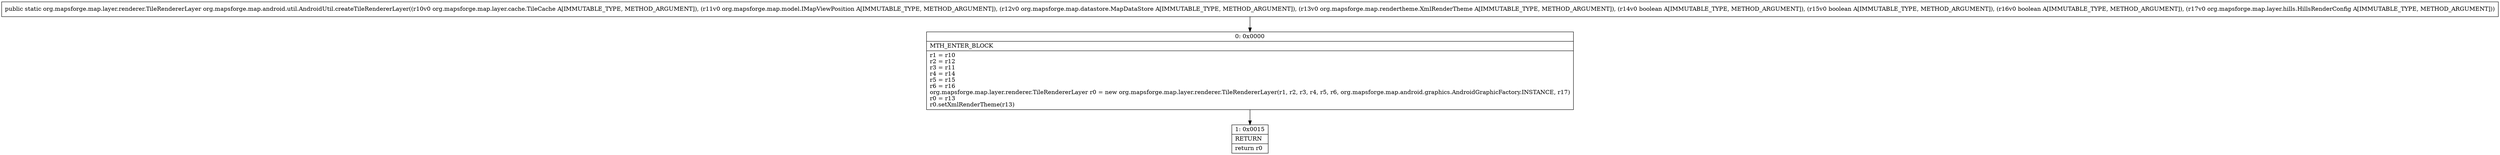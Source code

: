 digraph "CFG fororg.mapsforge.map.android.util.AndroidUtil.createTileRendererLayer(Lorg\/mapsforge\/map\/layer\/cache\/TileCache;Lorg\/mapsforge\/map\/model\/IMapViewPosition;Lorg\/mapsforge\/map\/datastore\/MapDataStore;Lorg\/mapsforge\/map\/rendertheme\/XmlRenderTheme;ZZZLorg\/mapsforge\/map\/layer\/hills\/HillsRenderConfig;)Lorg\/mapsforge\/map\/layer\/renderer\/TileRendererLayer;" {
Node_0 [shape=record,label="{0\:\ 0x0000|MTH_ENTER_BLOCK\l|r1 = r10\lr2 = r12\lr3 = r11\lr4 = r14\lr5 = r15\lr6 = r16\lorg.mapsforge.map.layer.renderer.TileRendererLayer r0 = new org.mapsforge.map.layer.renderer.TileRendererLayer(r1, r2, r3, r4, r5, r6, org.mapsforge.map.android.graphics.AndroidGraphicFactory.INSTANCE, r17)\lr0 = r13\lr0.setXmlRenderTheme(r13)\l}"];
Node_1 [shape=record,label="{1\:\ 0x0015|RETURN\l|return r0\l}"];
MethodNode[shape=record,label="{public static org.mapsforge.map.layer.renderer.TileRendererLayer org.mapsforge.map.android.util.AndroidUtil.createTileRendererLayer((r10v0 org.mapsforge.map.layer.cache.TileCache A[IMMUTABLE_TYPE, METHOD_ARGUMENT]), (r11v0 org.mapsforge.map.model.IMapViewPosition A[IMMUTABLE_TYPE, METHOD_ARGUMENT]), (r12v0 org.mapsforge.map.datastore.MapDataStore A[IMMUTABLE_TYPE, METHOD_ARGUMENT]), (r13v0 org.mapsforge.map.rendertheme.XmlRenderTheme A[IMMUTABLE_TYPE, METHOD_ARGUMENT]), (r14v0 boolean A[IMMUTABLE_TYPE, METHOD_ARGUMENT]), (r15v0 boolean A[IMMUTABLE_TYPE, METHOD_ARGUMENT]), (r16v0 boolean A[IMMUTABLE_TYPE, METHOD_ARGUMENT]), (r17v0 org.mapsforge.map.layer.hills.HillsRenderConfig A[IMMUTABLE_TYPE, METHOD_ARGUMENT])) }"];
MethodNode -> Node_0;
Node_0 -> Node_1;
}

